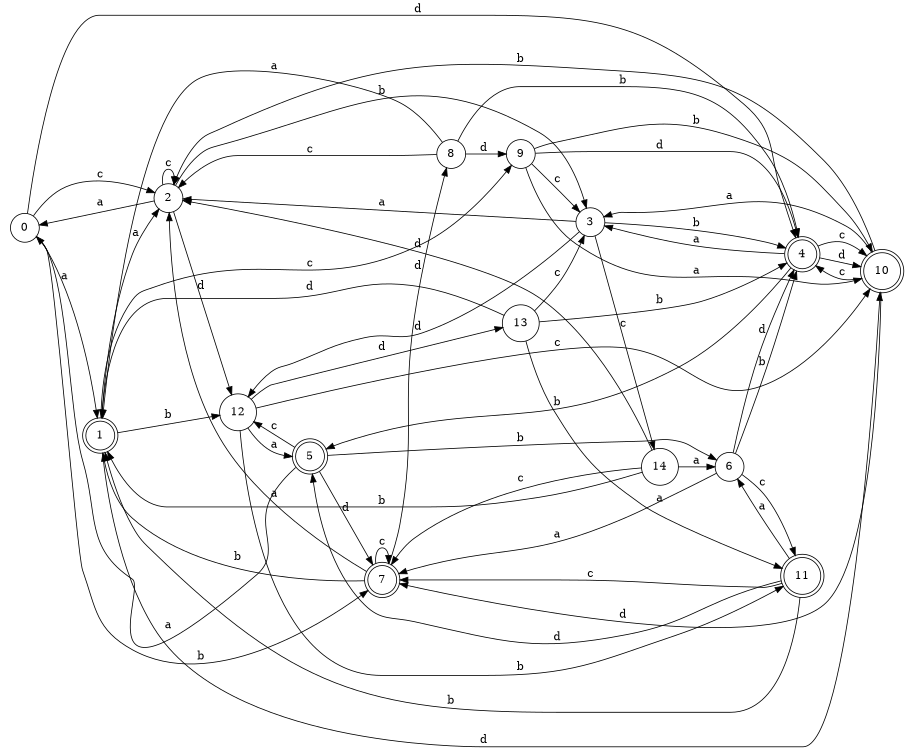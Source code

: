 digraph n12_1 {
__start0 [label="" shape="none"];

rankdir=LR;
size="8,5";

s0 [style="filled", color="black", fillcolor="white" shape="circle", label="0"];
s1 [style="rounded,filled", color="black", fillcolor="white" shape="doublecircle", label="1"];
s2 [style="filled", color="black", fillcolor="white" shape="circle", label="2"];
s3 [style="filled", color="black", fillcolor="white" shape="circle", label="3"];
s4 [style="rounded,filled", color="black", fillcolor="white" shape="doublecircle", label="4"];
s5 [style="rounded,filled", color="black", fillcolor="white" shape="doublecircle", label="5"];
s6 [style="filled", color="black", fillcolor="white" shape="circle", label="6"];
s7 [style="rounded,filled", color="black", fillcolor="white" shape="doublecircle", label="7"];
s8 [style="filled", color="black", fillcolor="white" shape="circle", label="8"];
s9 [style="filled", color="black", fillcolor="white" shape="circle", label="9"];
s10 [style="rounded,filled", color="black", fillcolor="white" shape="doublecircle", label="10"];
s11 [style="rounded,filled", color="black", fillcolor="white" shape="doublecircle", label="11"];
s12 [style="filled", color="black", fillcolor="white" shape="circle", label="12"];
s13 [style="filled", color="black", fillcolor="white" shape="circle", label="13"];
s14 [style="filled", color="black", fillcolor="white" shape="circle", label="14"];
s0 -> s1 [label="a"];
s0 -> s7 [label="b"];
s0 -> s2 [label="c"];
s0 -> s4 [label="d"];
s1 -> s2 [label="a"];
s1 -> s12 [label="b"];
s1 -> s9 [label="c"];
s1 -> s10 [label="d"];
s2 -> s0 [label="a"];
s2 -> s3 [label="b"];
s2 -> s2 [label="c"];
s2 -> s12 [label="d"];
s3 -> s2 [label="a"];
s3 -> s4 [label="b"];
s3 -> s14 [label="c"];
s3 -> s12 [label="d"];
s4 -> s3 [label="a"];
s4 -> s5 [label="b"];
s4 -> s10 [label="c"];
s4 -> s10 [label="d"];
s5 -> s0 [label="a"];
s5 -> s6 [label="b"];
s5 -> s12 [label="c"];
s5 -> s7 [label="d"];
s6 -> s7 [label="a"];
s6 -> s4 [label="b"];
s6 -> s11 [label="c"];
s6 -> s4 [label="d"];
s7 -> s2 [label="a"];
s7 -> s1 [label="b"];
s7 -> s7 [label="c"];
s7 -> s8 [label="d"];
s8 -> s1 [label="a"];
s8 -> s4 [label="b"];
s8 -> s2 [label="c"];
s8 -> s9 [label="d"];
s9 -> s10 [label="a"];
s9 -> s10 [label="b"];
s9 -> s3 [label="c"];
s9 -> s4 [label="d"];
s10 -> s3 [label="a"];
s10 -> s2 [label="b"];
s10 -> s4 [label="c"];
s10 -> s7 [label="d"];
s11 -> s6 [label="a"];
s11 -> s1 [label="b"];
s11 -> s7 [label="c"];
s11 -> s5 [label="d"];
s12 -> s5 [label="a"];
s12 -> s11 [label="b"];
s12 -> s10 [label="c"];
s12 -> s13 [label="d"];
s13 -> s11 [label="a"];
s13 -> s4 [label="b"];
s13 -> s3 [label="c"];
s13 -> s1 [label="d"];
s14 -> s6 [label="a"];
s14 -> s1 [label="b"];
s14 -> s7 [label="c"];
s14 -> s2 [label="d"];

}